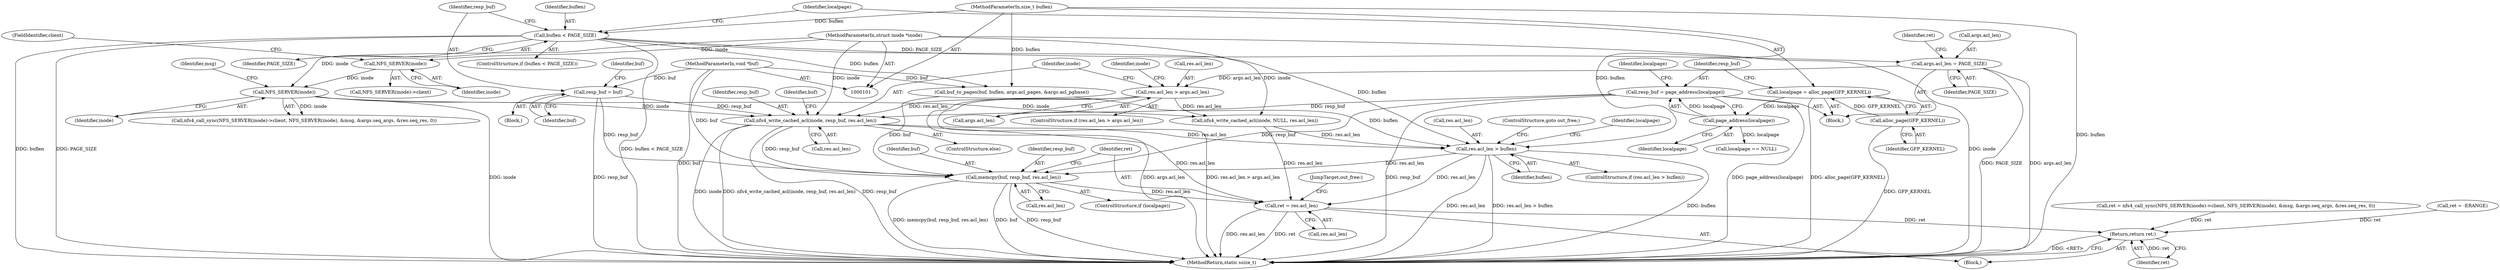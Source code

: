 digraph "1_linux_bf118a342f10dafe44b14451a1392c3254629a1f@API" {
"1000206" [label="(Call,nfs4_write_cached_acl(inode, resp_buf, res.acl_len))"];
"1000175" [label="(Call,NFS_SERVER(inode))"];
"1000172" [label="(Call,NFS_SERVER(inode))"];
"1000102" [label="(MethodParameterIn,struct inode *inode)"];
"1000125" [label="(Call,resp_buf = page_address(localpage))"];
"1000127" [label="(Call,page_address(localpage))"];
"1000121" [label="(Call,localpage = alloc_page(GFP_KERNEL))"];
"1000123" [label="(Call,alloc_page(GFP_KERNEL))"];
"1000155" [label="(Call,resp_buf = buf)"];
"1000103" [label="(MethodParameterIn,void *buf)"];
"1000192" [label="(Call,res.acl_len > args.acl_len)"];
"1000148" [label="(Call,args.acl_len = PAGE_SIZE)"];
"1000117" [label="(Call,buflen < PAGE_SIZE)"];
"1000104" [label="(MethodParameterIn,size_t buflen)"];
"1000220" [label="(Call,res.acl_len > buflen)"];
"1000228" [label="(Call,memcpy(buf, resp_buf, res.acl_len))"];
"1000234" [label="(Call,ret = res.acl_len)"];
"1000244" [label="(Return,return ret;)"];
"1000157" [label="(Identifier,buf)"];
"1000234" [label="(Call,ret = res.acl_len)"];
"1000123" [label="(Call,alloc_page(GFP_KERNEL))"];
"1000170" [label="(Call,nfs4_call_sync(NFS_SERVER(inode)->client, NFS_SERVER(inode), &msg, &args.seq_args, &res.seq_res, 0))"];
"1000127" [label="(Call,page_address(localpage))"];
"1000239" [label="(JumpTarget,out_free:)"];
"1000116" [label="(ControlStructure,if (buflen < PAGE_SIZE))"];
"1000244" [label="(Return,return ret;)"];
"1000192" [label="(Call,res.acl_len > args.acl_len)"];
"1000155" [label="(Call,resp_buf = buf)"];
"1000121" [label="(Call,localpage = alloc_page(GFP_KERNEL))"];
"1000174" [label="(FieldIdentifier,client)"];
"1000158" [label="(Call,buf_to_pages(buf, buflen, args.acl_pages, &args.acl_pgbase))"];
"1000148" [label="(Call,args.acl_len = PAGE_SIZE)"];
"1000126" [label="(Identifier,resp_buf)"];
"1000193" [label="(Call,res.acl_len)"];
"1000178" [label="(Identifier,msg)"];
"1000205" [label="(ControlStructure,else)"];
"1000159" [label="(Identifier,buf)"];
"1000200" [label="(Identifier,inode)"];
"1000219" [label="(ControlStructure,if (res.acl_len > buflen))"];
"1000199" [label="(Call,nfs4_write_cached_acl(inode, NULL, res.acl_len))"];
"1000124" [label="(Identifier,GFP_KERNEL)"];
"1000125" [label="(Call,resp_buf = page_address(localpage))"];
"1000235" [label="(Identifier,ret)"];
"1000207" [label="(Identifier,inode)"];
"1000246" [label="(MethodReturn,static ssize_t)"];
"1000221" [label="(Call,res.acl_len)"];
"1000105" [label="(Block,)"];
"1000169" [label="(Identifier,ret)"];
"1000226" [label="(ControlStructure,if (localpage))"];
"1000231" [label="(Call,res.acl_len)"];
"1000208" [label="(Identifier,resp_buf)"];
"1000102" [label="(MethodParameterIn,struct inode *inode)"];
"1000228" [label="(Call,memcpy(buf, resp_buf, res.acl_len))"];
"1000206" [label="(Call,nfs4_write_cached_acl(inode, resp_buf, res.acl_len))"];
"1000196" [label="(Call,args.acl_len)"];
"1000152" [label="(Identifier,PAGE_SIZE)"];
"1000117" [label="(Call,buflen < PAGE_SIZE)"];
"1000119" [label="(Identifier,PAGE_SIZE)"];
"1000229" [label="(Identifier,buf)"];
"1000168" [label="(Call,ret = nfs4_call_sync(NFS_SERVER(inode)->client, NFS_SERVER(inode), &msg, &args.seq_args, &res.seq_res, 0))"];
"1000176" [label="(Identifier,inode)"];
"1000149" [label="(Call,args.acl_len)"];
"1000128" [label="(Identifier,localpage)"];
"1000118" [label="(Identifier,buflen)"];
"1000225" [label="(ControlStructure,goto out_free;)"];
"1000227" [label="(Identifier,localpage)"];
"1000172" [label="(Call,NFS_SERVER(inode))"];
"1000236" [label="(Call,res.acl_len)"];
"1000215" [label="(Call,ret = -ERANGE)"];
"1000104" [label="(MethodParameterIn,size_t buflen)"];
"1000171" [label="(Call,NFS_SERVER(inode)->client)"];
"1000120" [label="(Block,)"];
"1000173" [label="(Identifier,inode)"];
"1000230" [label="(Identifier,resp_buf)"];
"1000122" [label="(Identifier,localpage)"];
"1000131" [label="(Identifier,localpage)"];
"1000156" [label="(Identifier,resp_buf)"];
"1000224" [label="(Identifier,buflen)"];
"1000191" [label="(ControlStructure,if (res.acl_len > args.acl_len))"];
"1000220" [label="(Call,res.acl_len > buflen)"];
"1000245" [label="(Identifier,ret)"];
"1000130" [label="(Call,localpage == NULL)"];
"1000175" [label="(Call,NFS_SERVER(inode))"];
"1000103" [label="(MethodParameterIn,void *buf)"];
"1000213" [label="(Identifier,buf)"];
"1000154" [label="(Block,)"];
"1000209" [label="(Call,res.acl_len)"];
"1000206" -> "1000205"  [label="AST: "];
"1000206" -> "1000209"  [label="CFG: "];
"1000207" -> "1000206"  [label="AST: "];
"1000208" -> "1000206"  [label="AST: "];
"1000209" -> "1000206"  [label="AST: "];
"1000213" -> "1000206"  [label="CFG: "];
"1000206" -> "1000246"  [label="DDG: nfs4_write_cached_acl(inode, resp_buf, res.acl_len)"];
"1000206" -> "1000246"  [label="DDG: resp_buf"];
"1000206" -> "1000246"  [label="DDG: inode"];
"1000175" -> "1000206"  [label="DDG: inode"];
"1000102" -> "1000206"  [label="DDG: inode"];
"1000125" -> "1000206"  [label="DDG: resp_buf"];
"1000155" -> "1000206"  [label="DDG: resp_buf"];
"1000192" -> "1000206"  [label="DDG: res.acl_len"];
"1000206" -> "1000220"  [label="DDG: res.acl_len"];
"1000206" -> "1000228"  [label="DDG: resp_buf"];
"1000206" -> "1000234"  [label="DDG: res.acl_len"];
"1000175" -> "1000170"  [label="AST: "];
"1000175" -> "1000176"  [label="CFG: "];
"1000176" -> "1000175"  [label="AST: "];
"1000178" -> "1000175"  [label="CFG: "];
"1000175" -> "1000246"  [label="DDG: inode"];
"1000175" -> "1000170"  [label="DDG: inode"];
"1000172" -> "1000175"  [label="DDG: inode"];
"1000102" -> "1000175"  [label="DDG: inode"];
"1000175" -> "1000199"  [label="DDG: inode"];
"1000172" -> "1000171"  [label="AST: "];
"1000172" -> "1000173"  [label="CFG: "];
"1000173" -> "1000172"  [label="AST: "];
"1000174" -> "1000172"  [label="CFG: "];
"1000102" -> "1000172"  [label="DDG: inode"];
"1000102" -> "1000101"  [label="AST: "];
"1000102" -> "1000246"  [label="DDG: inode"];
"1000102" -> "1000199"  [label="DDG: inode"];
"1000125" -> "1000120"  [label="AST: "];
"1000125" -> "1000127"  [label="CFG: "];
"1000126" -> "1000125"  [label="AST: "];
"1000127" -> "1000125"  [label="AST: "];
"1000131" -> "1000125"  [label="CFG: "];
"1000125" -> "1000246"  [label="DDG: resp_buf"];
"1000125" -> "1000246"  [label="DDG: page_address(localpage)"];
"1000127" -> "1000125"  [label="DDG: localpage"];
"1000125" -> "1000228"  [label="DDG: resp_buf"];
"1000127" -> "1000128"  [label="CFG: "];
"1000128" -> "1000127"  [label="AST: "];
"1000121" -> "1000127"  [label="DDG: localpage"];
"1000127" -> "1000130"  [label="DDG: localpage"];
"1000121" -> "1000120"  [label="AST: "];
"1000121" -> "1000123"  [label="CFG: "];
"1000122" -> "1000121"  [label="AST: "];
"1000123" -> "1000121"  [label="AST: "];
"1000126" -> "1000121"  [label="CFG: "];
"1000121" -> "1000246"  [label="DDG: alloc_page(GFP_KERNEL)"];
"1000123" -> "1000121"  [label="DDG: GFP_KERNEL"];
"1000123" -> "1000124"  [label="CFG: "];
"1000124" -> "1000123"  [label="AST: "];
"1000123" -> "1000246"  [label="DDG: GFP_KERNEL"];
"1000155" -> "1000154"  [label="AST: "];
"1000155" -> "1000157"  [label="CFG: "];
"1000156" -> "1000155"  [label="AST: "];
"1000157" -> "1000155"  [label="AST: "];
"1000159" -> "1000155"  [label="CFG: "];
"1000155" -> "1000246"  [label="DDG: resp_buf"];
"1000103" -> "1000155"  [label="DDG: buf"];
"1000155" -> "1000228"  [label="DDG: resp_buf"];
"1000103" -> "1000101"  [label="AST: "];
"1000103" -> "1000246"  [label="DDG: buf"];
"1000103" -> "1000158"  [label="DDG: buf"];
"1000103" -> "1000228"  [label="DDG: buf"];
"1000192" -> "1000191"  [label="AST: "];
"1000192" -> "1000196"  [label="CFG: "];
"1000193" -> "1000192"  [label="AST: "];
"1000196" -> "1000192"  [label="AST: "];
"1000200" -> "1000192"  [label="CFG: "];
"1000207" -> "1000192"  [label="CFG: "];
"1000192" -> "1000246"  [label="DDG: args.acl_len"];
"1000192" -> "1000246"  [label="DDG: res.acl_len > args.acl_len"];
"1000148" -> "1000192"  [label="DDG: args.acl_len"];
"1000192" -> "1000199"  [label="DDG: res.acl_len"];
"1000148" -> "1000120"  [label="AST: "];
"1000148" -> "1000152"  [label="CFG: "];
"1000149" -> "1000148"  [label="AST: "];
"1000152" -> "1000148"  [label="AST: "];
"1000169" -> "1000148"  [label="CFG: "];
"1000148" -> "1000246"  [label="DDG: PAGE_SIZE"];
"1000148" -> "1000246"  [label="DDG: args.acl_len"];
"1000117" -> "1000148"  [label="DDG: PAGE_SIZE"];
"1000117" -> "1000116"  [label="AST: "];
"1000117" -> "1000119"  [label="CFG: "];
"1000118" -> "1000117"  [label="AST: "];
"1000119" -> "1000117"  [label="AST: "];
"1000122" -> "1000117"  [label="CFG: "];
"1000156" -> "1000117"  [label="CFG: "];
"1000117" -> "1000246"  [label="DDG: buflen"];
"1000117" -> "1000246"  [label="DDG: PAGE_SIZE"];
"1000117" -> "1000246"  [label="DDG: buflen < PAGE_SIZE"];
"1000104" -> "1000117"  [label="DDG: buflen"];
"1000117" -> "1000158"  [label="DDG: buflen"];
"1000117" -> "1000220"  [label="DDG: buflen"];
"1000104" -> "1000101"  [label="AST: "];
"1000104" -> "1000246"  [label="DDG: buflen"];
"1000104" -> "1000158"  [label="DDG: buflen"];
"1000104" -> "1000220"  [label="DDG: buflen"];
"1000220" -> "1000219"  [label="AST: "];
"1000220" -> "1000224"  [label="CFG: "];
"1000221" -> "1000220"  [label="AST: "];
"1000224" -> "1000220"  [label="AST: "];
"1000225" -> "1000220"  [label="CFG: "];
"1000227" -> "1000220"  [label="CFG: "];
"1000220" -> "1000246"  [label="DDG: res.acl_len"];
"1000220" -> "1000246"  [label="DDG: res.acl_len > buflen"];
"1000220" -> "1000246"  [label="DDG: buflen"];
"1000199" -> "1000220"  [label="DDG: res.acl_len"];
"1000158" -> "1000220"  [label="DDG: buflen"];
"1000220" -> "1000228"  [label="DDG: res.acl_len"];
"1000220" -> "1000234"  [label="DDG: res.acl_len"];
"1000228" -> "1000226"  [label="AST: "];
"1000228" -> "1000231"  [label="CFG: "];
"1000229" -> "1000228"  [label="AST: "];
"1000230" -> "1000228"  [label="AST: "];
"1000231" -> "1000228"  [label="AST: "];
"1000235" -> "1000228"  [label="CFG: "];
"1000228" -> "1000246"  [label="DDG: memcpy(buf, resp_buf, res.acl_len)"];
"1000228" -> "1000246"  [label="DDG: buf"];
"1000228" -> "1000246"  [label="DDG: resp_buf"];
"1000158" -> "1000228"  [label="DDG: buf"];
"1000228" -> "1000234"  [label="DDG: res.acl_len"];
"1000234" -> "1000105"  [label="AST: "];
"1000234" -> "1000236"  [label="CFG: "];
"1000235" -> "1000234"  [label="AST: "];
"1000236" -> "1000234"  [label="AST: "];
"1000239" -> "1000234"  [label="CFG: "];
"1000234" -> "1000246"  [label="DDG: res.acl_len"];
"1000234" -> "1000246"  [label="DDG: ret"];
"1000199" -> "1000234"  [label="DDG: res.acl_len"];
"1000234" -> "1000244"  [label="DDG: ret"];
"1000244" -> "1000105"  [label="AST: "];
"1000244" -> "1000245"  [label="CFG: "];
"1000245" -> "1000244"  [label="AST: "];
"1000246" -> "1000244"  [label="CFG: "];
"1000244" -> "1000246"  [label="DDG: <RET>"];
"1000245" -> "1000244"  [label="DDG: ret"];
"1000215" -> "1000244"  [label="DDG: ret"];
"1000168" -> "1000244"  [label="DDG: ret"];
}
